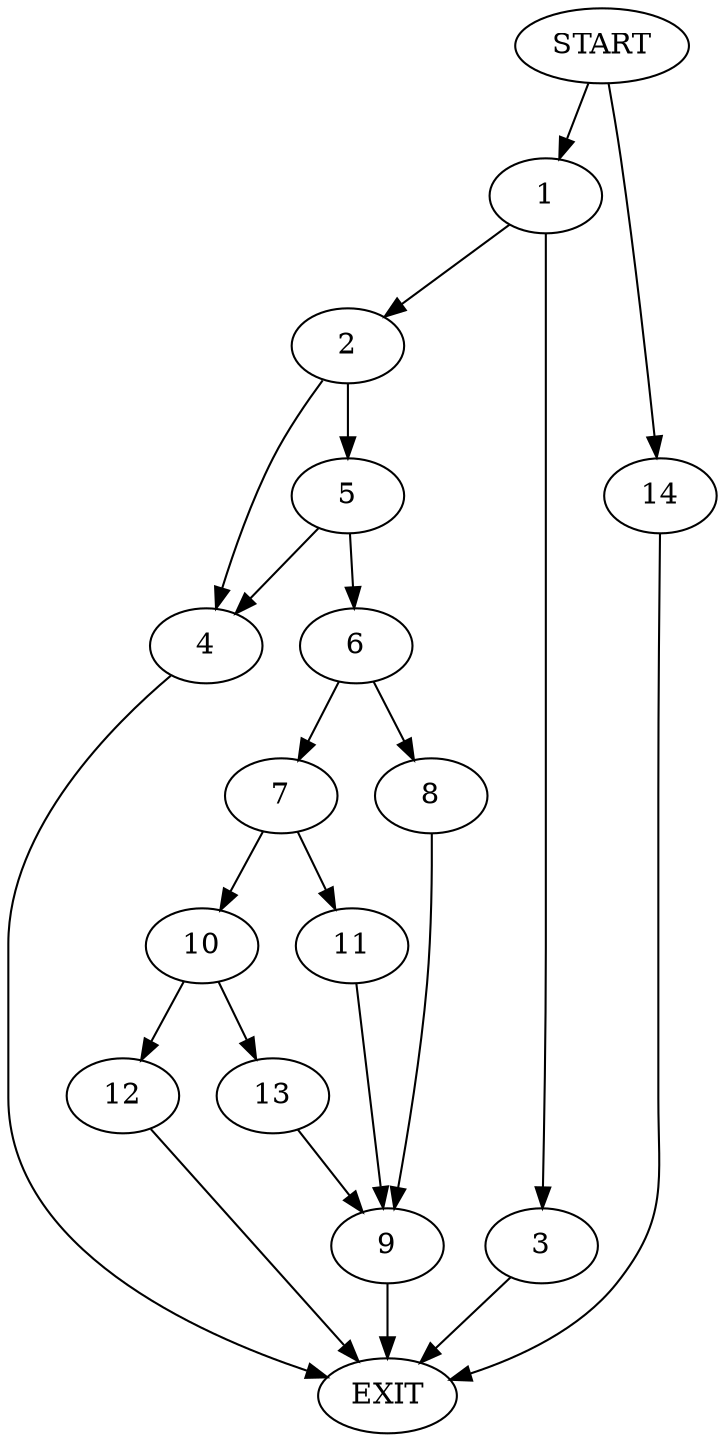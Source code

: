 digraph {
0 [label="START"]
15 [label="EXIT"]
0 -> 1
1 -> 2
1 -> 3
2 -> 4
2 -> 5
3 -> 15
5 -> 6
5 -> 4
4 -> 15
6 -> 7
6 -> 8
8 -> 9
7 -> 10
7 -> 11
9 -> 15
10 -> 12
10 -> 13
11 -> 9
13 -> 9
12 -> 15
0 -> 14
14 -> 15
}
